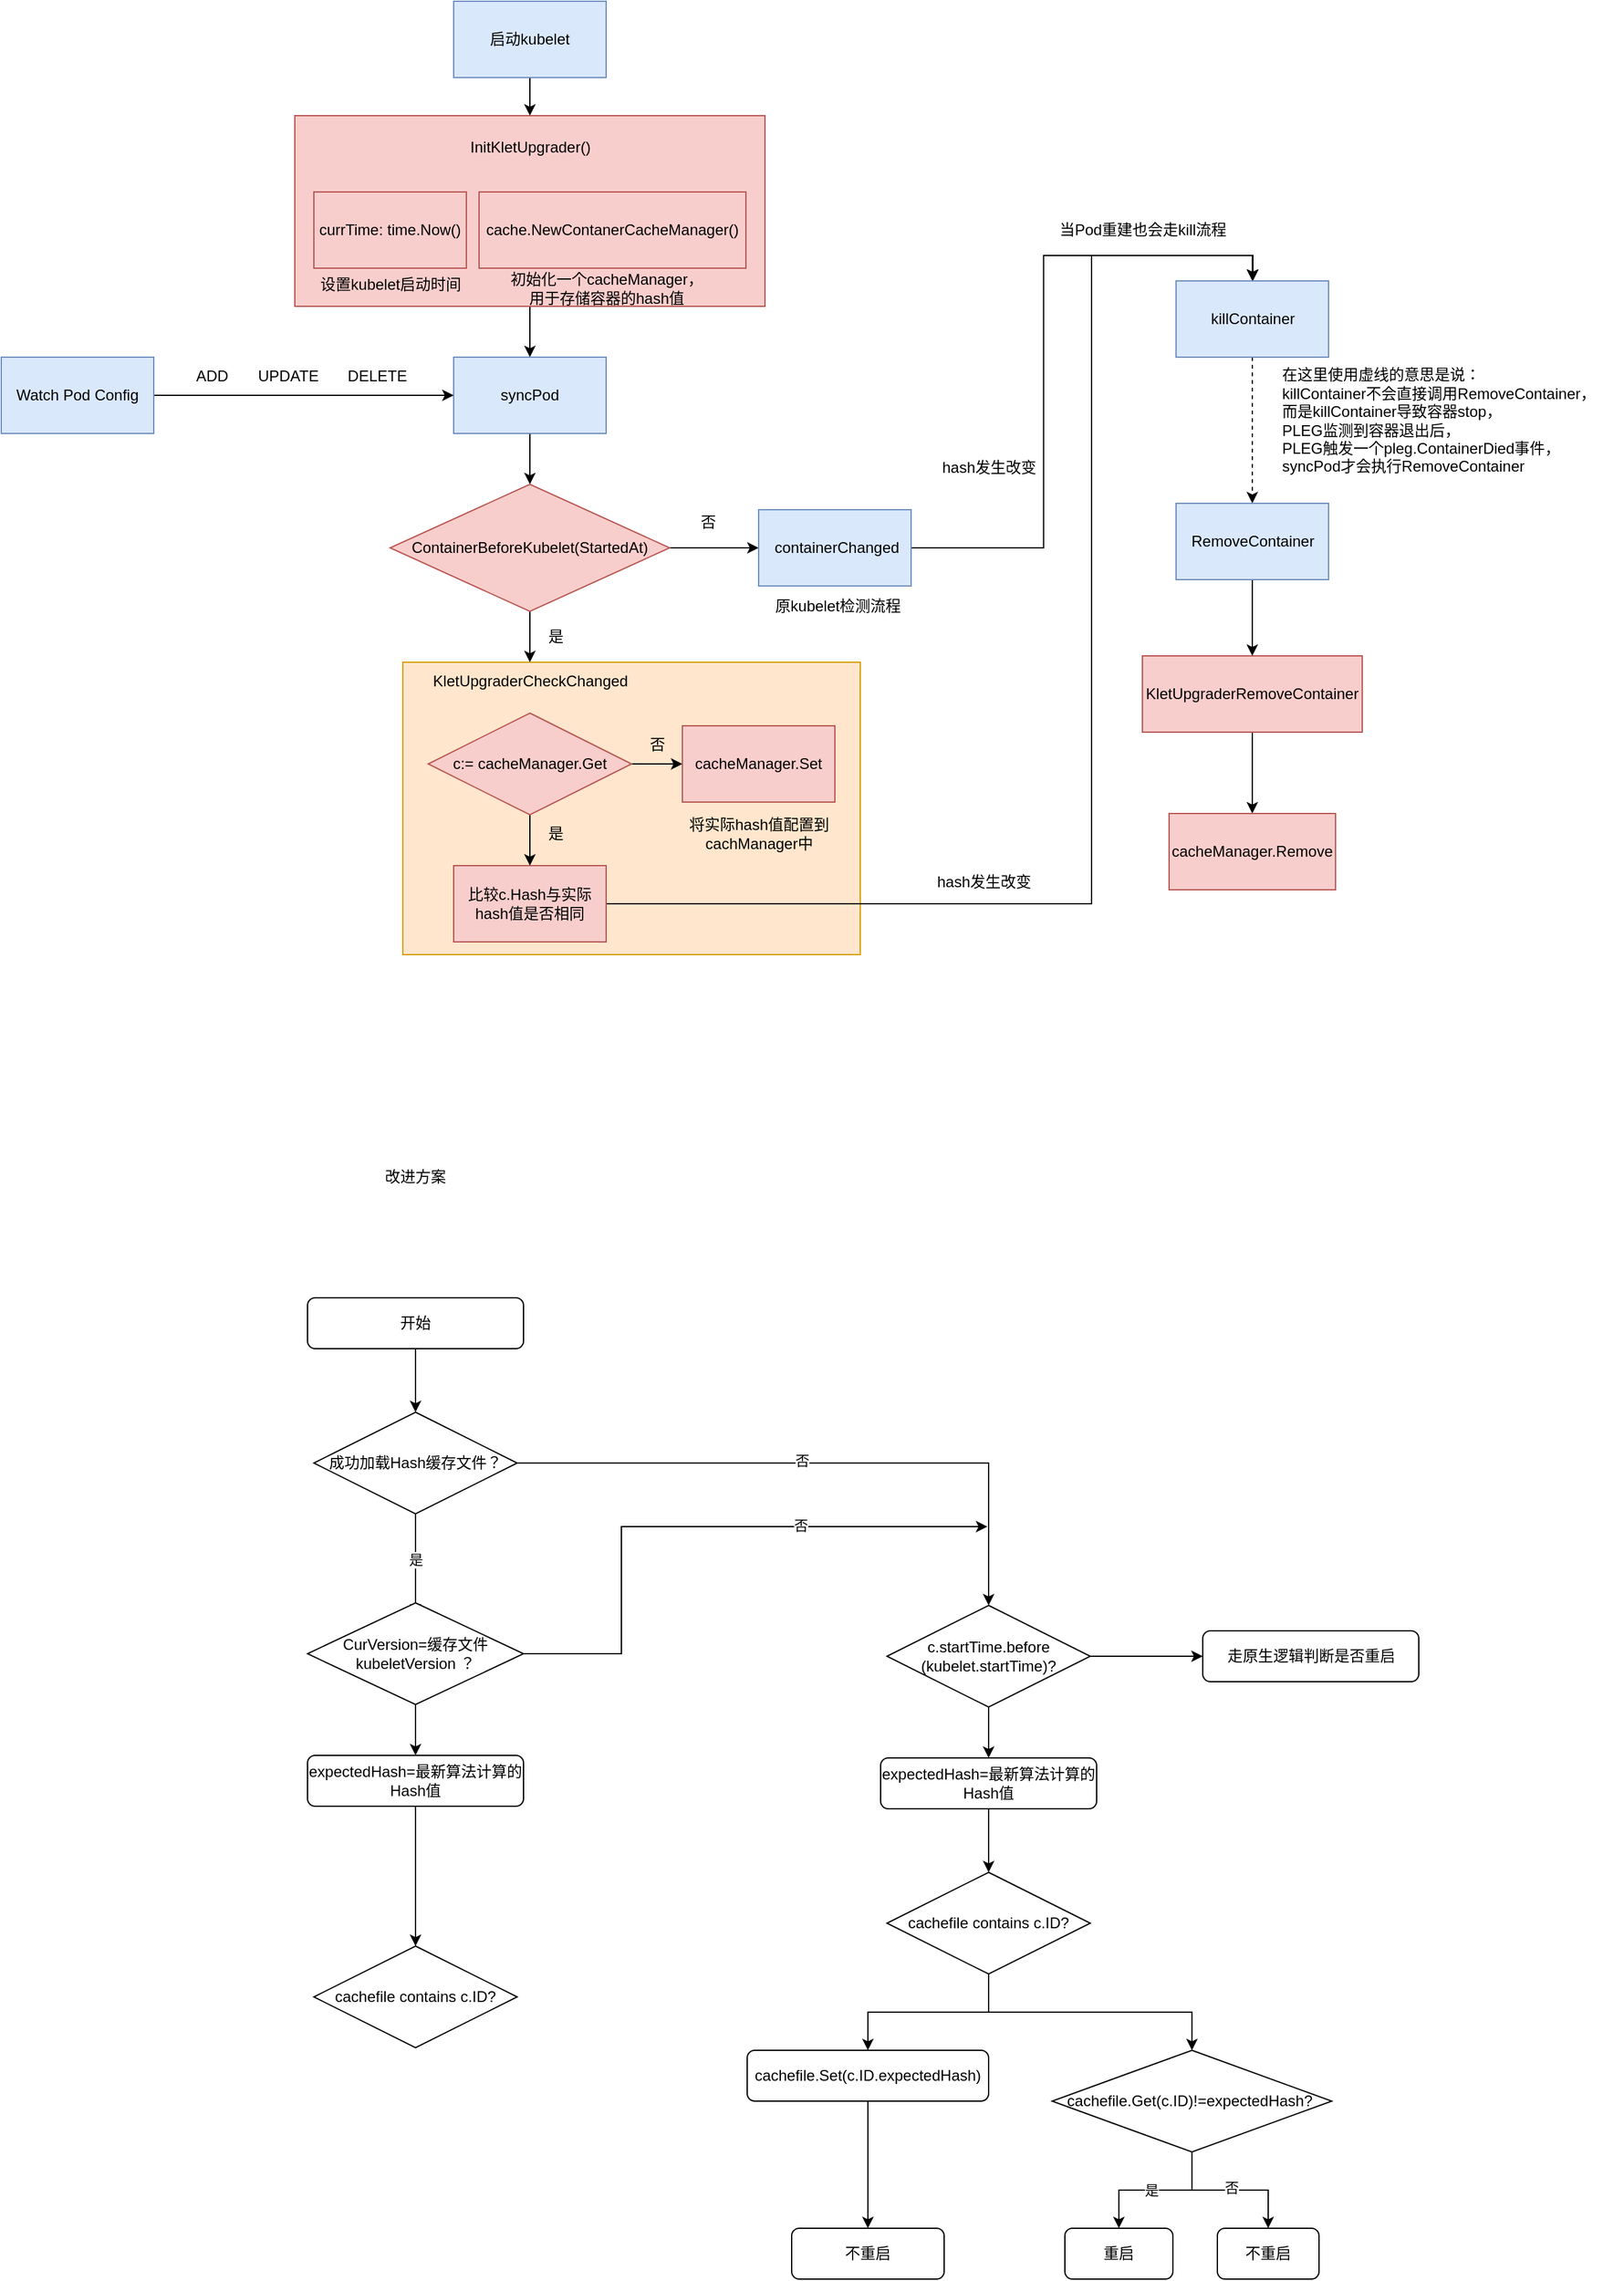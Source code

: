 <mxfile version="22.1.7" type="github">
  <diagram id="X08VomumUoIh8Yne1twp" name="第 1 页">
    <mxGraphModel dx="1434" dy="742" grid="1" gridSize="10" guides="1" tooltips="1" connect="1" arrows="1" fold="1" page="1" pageScale="1" pageWidth="3300" pageHeight="4681" math="0" shadow="0">
      <root>
        <mxCell id="0" />
        <mxCell id="1" parent="0" />
        <mxCell id="TsyQKbCZCgT8LZnBOGjz-36" value="" style="rounded=0;whiteSpace=wrap;html=1;fillColor=#ffe6cc;strokeColor=#d79b00;" parent="1" vertex="1">
          <mxGeometry x="330" y="700" width="360" height="230" as="geometry" />
        </mxCell>
        <mxCell id="TsyQKbCZCgT8LZnBOGjz-11" style="edgeStyle=orthogonalEdgeStyle;rounded=0;orthogonalLoop=1;jettySize=auto;html=1;exitX=0.5;exitY=1;exitDx=0;exitDy=0;entryX=0.5;entryY=0;entryDx=0;entryDy=0;" parent="1" source="TsyQKbCZCgT8LZnBOGjz-1" target="TsyQKbCZCgT8LZnBOGjz-2" edge="1">
          <mxGeometry relative="1" as="geometry" />
        </mxCell>
        <mxCell id="TsyQKbCZCgT8LZnBOGjz-1" value="启动kubelet" style="rounded=0;whiteSpace=wrap;html=1;fillColor=#dae8fc;strokeColor=#6c8ebf;" parent="1" vertex="1">
          <mxGeometry x="370" y="180" width="120" height="60" as="geometry" />
        </mxCell>
        <mxCell id="TsyQKbCZCgT8LZnBOGjz-12" style="edgeStyle=orthogonalEdgeStyle;rounded=0;orthogonalLoop=1;jettySize=auto;html=1;exitX=0.5;exitY=1;exitDx=0;exitDy=0;entryX=0.5;entryY=0;entryDx=0;entryDy=0;" parent="1" source="TsyQKbCZCgT8LZnBOGjz-2" target="TsyQKbCZCgT8LZnBOGjz-3" edge="1">
          <mxGeometry relative="1" as="geometry" />
        </mxCell>
        <mxCell id="TsyQKbCZCgT8LZnBOGjz-2" value="" style="rounded=0;whiteSpace=wrap;html=1;fillColor=#f8cecc;strokeColor=#b85450;" parent="1" vertex="1">
          <mxGeometry x="245" y="270" width="370" height="150" as="geometry" />
        </mxCell>
        <mxCell id="TsyQKbCZCgT8LZnBOGjz-13" style="edgeStyle=orthogonalEdgeStyle;rounded=0;orthogonalLoop=1;jettySize=auto;html=1;exitX=0.5;exitY=1;exitDx=0;exitDy=0;entryX=0.5;entryY=0;entryDx=0;entryDy=0;" parent="1" source="TsyQKbCZCgT8LZnBOGjz-3" target="TsyQKbCZCgT8LZnBOGjz-6" edge="1">
          <mxGeometry relative="1" as="geometry" />
        </mxCell>
        <mxCell id="TsyQKbCZCgT8LZnBOGjz-3" value="syncPod" style="rounded=0;whiteSpace=wrap;html=1;fillColor=#dae8fc;strokeColor=#6c8ebf;" parent="1" vertex="1">
          <mxGeometry x="370" y="460" width="120" height="60" as="geometry" />
        </mxCell>
        <mxCell id="TsyQKbCZCgT8LZnBOGjz-8" style="edgeStyle=orthogonalEdgeStyle;rounded=0;orthogonalLoop=1;jettySize=auto;html=1;exitX=0.5;exitY=1;exitDx=0;exitDy=0;entryX=0.5;entryY=0;entryDx=0;entryDy=0;" parent="1" source="TsyQKbCZCgT8LZnBOGjz-6" edge="1">
          <mxGeometry relative="1" as="geometry">
            <mxPoint x="430" y="700" as="targetPoint" />
          </mxGeometry>
        </mxCell>
        <mxCell id="TsyQKbCZCgT8LZnBOGjz-9" style="edgeStyle=orthogonalEdgeStyle;rounded=0;orthogonalLoop=1;jettySize=auto;html=1;exitX=1;exitY=0.5;exitDx=0;exitDy=0;entryX=0;entryY=0.5;entryDx=0;entryDy=0;" parent="1" source="TsyQKbCZCgT8LZnBOGjz-6" target="TsyQKbCZCgT8LZnBOGjz-7" edge="1">
          <mxGeometry relative="1" as="geometry" />
        </mxCell>
        <mxCell id="TsyQKbCZCgT8LZnBOGjz-6" value="ContainerBeforeKubelet(StartedAt)" style="rhombus;whiteSpace=wrap;html=1;fillColor=#f8cecc;strokeColor=#b85450;" parent="1" vertex="1">
          <mxGeometry x="320" y="560" width="220" height="100" as="geometry" />
        </mxCell>
        <mxCell id="TsyQKbCZCgT8LZnBOGjz-56" style="edgeStyle=orthogonalEdgeStyle;rounded=0;orthogonalLoop=1;jettySize=auto;html=1;exitX=1;exitY=0.5;exitDx=0;exitDy=0;entryX=0.5;entryY=0;entryDx=0;entryDy=0;" parent="1" source="TsyQKbCZCgT8LZnBOGjz-7" target="TsyQKbCZCgT8LZnBOGjz-51" edge="1">
          <mxGeometry relative="1" as="geometry" />
        </mxCell>
        <mxCell id="TsyQKbCZCgT8LZnBOGjz-7" value="&amp;nbsp;containerChanged" style="rounded=0;whiteSpace=wrap;html=1;fillColor=#dae8fc;strokeColor=#6c8ebf;" parent="1" vertex="1">
          <mxGeometry x="610" y="580" width="120" height="60" as="geometry" />
        </mxCell>
        <mxCell id="TsyQKbCZCgT8LZnBOGjz-14" value="否" style="text;html=1;align=center;verticalAlign=middle;resizable=0;points=[];autosize=1;strokeColor=none;fillColor=none;" parent="1" vertex="1">
          <mxGeometry x="550" y="575" width="40" height="30" as="geometry" />
        </mxCell>
        <mxCell id="TsyQKbCZCgT8LZnBOGjz-15" value="是" style="text;html=1;align=center;verticalAlign=middle;resizable=0;points=[];autosize=1;strokeColor=none;fillColor=none;" parent="1" vertex="1">
          <mxGeometry x="430" y="665" width="40" height="30" as="geometry" />
        </mxCell>
        <mxCell id="TsyQKbCZCgT8LZnBOGjz-31" value="currTime: time.Now()" style="rounded=0;whiteSpace=wrap;html=1;fillColor=#f8cecc;strokeColor=#b85450;" parent="1" vertex="1">
          <mxGeometry x="260" y="330" width="120" height="60" as="geometry" />
        </mxCell>
        <mxCell id="TsyQKbCZCgT8LZnBOGjz-32" value="cache.NewContanerCacheManager()" style="rounded=0;whiteSpace=wrap;html=1;fillColor=#f8cecc;strokeColor=#b85450;" parent="1" vertex="1">
          <mxGeometry x="390" y="330" width="210" height="60" as="geometry" />
        </mxCell>
        <mxCell id="TsyQKbCZCgT8LZnBOGjz-33" value="&lt;span style=&quot;&quot;&gt;InitKletUpgrader()&lt;/span&gt;" style="text;html=1;align=center;verticalAlign=middle;resizable=0;points=[];autosize=1;strokeColor=none;fillColor=none;" parent="1" vertex="1">
          <mxGeometry x="370" y="280" width="120" height="30" as="geometry" />
        </mxCell>
        <mxCell id="TsyQKbCZCgT8LZnBOGjz-58" style="edgeStyle=orthogonalEdgeStyle;rounded=0;orthogonalLoop=1;jettySize=auto;html=1;exitX=1;exitY=0.5;exitDx=0;exitDy=0;entryX=0.5;entryY=0;entryDx=0;entryDy=0;" parent="1" source="TsyQKbCZCgT8LZnBOGjz-37" target="TsyQKbCZCgT8LZnBOGjz-51" edge="1">
          <mxGeometry relative="1" as="geometry">
            <Array as="points">
              <mxPoint x="872" y="890" />
              <mxPoint x="872" y="380" />
              <mxPoint x="999" y="380" />
              <mxPoint x="999" y="400" />
            </Array>
          </mxGeometry>
        </mxCell>
        <mxCell id="TsyQKbCZCgT8LZnBOGjz-37" value="比较c.Hash与实际hash值是否相同" style="rounded=0;whiteSpace=wrap;html=1;fillColor=#f8cecc;strokeColor=#b85450;" parent="1" vertex="1">
          <mxGeometry x="370" y="860" width="120" height="60" as="geometry" />
        </mxCell>
        <mxCell id="TsyQKbCZCgT8LZnBOGjz-41" style="edgeStyle=orthogonalEdgeStyle;rounded=0;orthogonalLoop=1;jettySize=auto;html=1;exitX=1;exitY=0.5;exitDx=0;exitDy=0;entryX=0;entryY=0.5;entryDx=0;entryDy=0;" parent="1" source="TsyQKbCZCgT8LZnBOGjz-38" target="TsyQKbCZCgT8LZnBOGjz-39" edge="1">
          <mxGeometry relative="1" as="geometry" />
        </mxCell>
        <mxCell id="TsyQKbCZCgT8LZnBOGjz-42" style="edgeStyle=orthogonalEdgeStyle;rounded=0;orthogonalLoop=1;jettySize=auto;html=1;exitX=0.5;exitY=1;exitDx=0;exitDy=0;entryX=0.5;entryY=0;entryDx=0;entryDy=0;" parent="1" source="TsyQKbCZCgT8LZnBOGjz-38" target="TsyQKbCZCgT8LZnBOGjz-37" edge="1">
          <mxGeometry relative="1" as="geometry" />
        </mxCell>
        <mxCell id="TsyQKbCZCgT8LZnBOGjz-38" value="c:= cacheManager.Get" style="rhombus;whiteSpace=wrap;html=1;fillColor=#f8cecc;strokeColor=#b85450;" parent="1" vertex="1">
          <mxGeometry x="350" y="740" width="160" height="80" as="geometry" />
        </mxCell>
        <mxCell id="TsyQKbCZCgT8LZnBOGjz-39" value="cacheManager.Set" style="rounded=0;whiteSpace=wrap;html=1;fillColor=#f8cecc;strokeColor=#b85450;" parent="1" vertex="1">
          <mxGeometry x="550" y="750" width="120" height="60" as="geometry" />
        </mxCell>
        <mxCell id="TsyQKbCZCgT8LZnBOGjz-40" value="&lt;span style=&quot;&quot;&gt;KletUpgraderCheckChanged&lt;/span&gt;" style="text;html=1;align=center;verticalAlign=middle;resizable=0;points=[];autosize=1;strokeColor=none;fillColor=none;" parent="1" vertex="1">
          <mxGeometry x="340" y="700" width="180" height="30" as="geometry" />
        </mxCell>
        <mxCell id="TsyQKbCZCgT8LZnBOGjz-43" value="是" style="text;html=1;align=center;verticalAlign=middle;resizable=0;points=[];autosize=1;strokeColor=none;fillColor=none;" parent="1" vertex="1">
          <mxGeometry x="430" y="820" width="40" height="30" as="geometry" />
        </mxCell>
        <mxCell id="TsyQKbCZCgT8LZnBOGjz-44" value="否" style="text;html=1;align=center;verticalAlign=middle;resizable=0;points=[];autosize=1;strokeColor=none;fillColor=none;" parent="1" vertex="1">
          <mxGeometry x="510" y="750" width="40" height="30" as="geometry" />
        </mxCell>
        <mxCell id="TsyQKbCZCgT8LZnBOGjz-45" value="将实际hash值配置到&lt;br&gt;cachManager中" style="text;html=1;align=center;verticalAlign=middle;resizable=0;points=[];autosize=1;strokeColor=none;fillColor=none;" parent="1" vertex="1">
          <mxGeometry x="546" y="814.5" width="128" height="41" as="geometry" />
        </mxCell>
        <mxCell id="TsyQKbCZCgT8LZnBOGjz-46" value="设置kubelet启动时间" style="text;html=1;align=center;verticalAlign=middle;resizable=0;points=[];autosize=1;strokeColor=none;fillColor=none;" parent="1" vertex="1">
          <mxGeometry x="255.5" y="390" width="129" height="26" as="geometry" />
        </mxCell>
        <mxCell id="TsyQKbCZCgT8LZnBOGjz-47" value="初始化一个cacheManager，&lt;br&gt;用于存储容器的hash值" style="text;html=1;align=center;verticalAlign=middle;resizable=0;points=[];autosize=1;strokeColor=none;fillColor=none;" parent="1" vertex="1">
          <mxGeometry x="405" y="385" width="169" height="41" as="geometry" />
        </mxCell>
        <mxCell id="TsyQKbCZCgT8LZnBOGjz-48" value="原kubelet检测流程" style="text;html=1;align=center;verticalAlign=middle;resizable=0;points=[];autosize=1;strokeColor=none;fillColor=none;" parent="1" vertex="1">
          <mxGeometry x="613" y="643" width="117" height="26" as="geometry" />
        </mxCell>
        <mxCell id="Ekf6UQXlWdaxA95qZDJb-3" style="edgeStyle=orthogonalEdgeStyle;rounded=0;orthogonalLoop=1;jettySize=auto;html=1;exitX=0.5;exitY=1;exitDx=0;exitDy=0;entryX=0.5;entryY=0;entryDx=0;entryDy=0;dashed=1;" parent="1" source="TsyQKbCZCgT8LZnBOGjz-51" target="Ekf6UQXlWdaxA95qZDJb-1" edge="1">
          <mxGeometry relative="1" as="geometry" />
        </mxCell>
        <mxCell id="TsyQKbCZCgT8LZnBOGjz-51" value="killContainer" style="rounded=0;whiteSpace=wrap;html=1;fillColor=#dae8fc;strokeColor=#6c8ebf;" parent="1" vertex="1">
          <mxGeometry x="938.5" y="400" width="120" height="60" as="geometry" />
        </mxCell>
        <mxCell id="TsyQKbCZCgT8LZnBOGjz-61" style="edgeStyle=orthogonalEdgeStyle;rounded=0;orthogonalLoop=1;jettySize=auto;html=1;exitX=0.5;exitY=1;exitDx=0;exitDy=0;" parent="1" source="TsyQKbCZCgT8LZnBOGjz-52" target="TsyQKbCZCgT8LZnBOGjz-54" edge="1">
          <mxGeometry relative="1" as="geometry" />
        </mxCell>
        <mxCell id="TsyQKbCZCgT8LZnBOGjz-52" value="KletUpgraderRemoveContainer" style="rounded=0;whiteSpace=wrap;html=1;fillColor=#f8cecc;strokeColor=#b85450;" parent="1" vertex="1">
          <mxGeometry x="912" y="695" width="173" height="60" as="geometry" />
        </mxCell>
        <mxCell id="TsyQKbCZCgT8LZnBOGjz-54" value="cacheManager.Remove" style="rounded=0;whiteSpace=wrap;html=1;fillColor=#f8cecc;strokeColor=#b85450;" parent="1" vertex="1">
          <mxGeometry x="933" y="819" width="131" height="60" as="geometry" />
        </mxCell>
        <mxCell id="TsyQKbCZCgT8LZnBOGjz-57" value="hash发生改变" style="text;html=1;align=center;verticalAlign=middle;resizable=0;points=[];autosize=1;strokeColor=none;fillColor=none;" parent="1" vertex="1">
          <mxGeometry x="745" y="534" width="92" height="26" as="geometry" />
        </mxCell>
        <mxCell id="TsyQKbCZCgT8LZnBOGjz-59" value="hash发生改变" style="text;html=1;align=center;verticalAlign=middle;resizable=0;points=[];autosize=1;strokeColor=none;fillColor=none;" parent="1" vertex="1">
          <mxGeometry x="741" y="860" width="92" height="26" as="geometry" />
        </mxCell>
        <mxCell id="TsyQKbCZCgT8LZnBOGjz-62" value="当Pod重建也会走kill流程" style="text;html=1;align=center;verticalAlign=middle;resizable=0;points=[];autosize=1;strokeColor=none;fillColor=none;" parent="1" vertex="1">
          <mxGeometry x="837" y="347" width="149" height="26" as="geometry" />
        </mxCell>
        <mxCell id="xDdGaNGWfIoi0RZwzz1z-3" style="edgeStyle=orthogonalEdgeStyle;rounded=0;orthogonalLoop=1;jettySize=auto;html=1;exitX=1;exitY=0.5;exitDx=0;exitDy=0;entryX=0;entryY=0.5;entryDx=0;entryDy=0;" parent="1" source="xDdGaNGWfIoi0RZwzz1z-2" target="TsyQKbCZCgT8LZnBOGjz-3" edge="1">
          <mxGeometry relative="1" as="geometry" />
        </mxCell>
        <mxCell id="xDdGaNGWfIoi0RZwzz1z-2" value="Watch Pod Config" style="rounded=0;whiteSpace=wrap;html=1;fillColor=#dae8fc;strokeColor=#6c8ebf;" parent="1" vertex="1">
          <mxGeometry x="14" y="460" width="120" height="60" as="geometry" />
        </mxCell>
        <mxCell id="xDdGaNGWfIoi0RZwzz1z-4" value="ADD" style="text;html=1;strokeColor=none;fillColor=none;align=center;verticalAlign=middle;whiteSpace=wrap;rounded=0;" parent="1" vertex="1">
          <mxGeometry x="150" y="460" width="60" height="30" as="geometry" />
        </mxCell>
        <mxCell id="xDdGaNGWfIoi0RZwzz1z-5" value="UPDATE" style="text;html=1;strokeColor=none;fillColor=none;align=center;verticalAlign=middle;whiteSpace=wrap;rounded=0;" parent="1" vertex="1">
          <mxGeometry x="210" y="460" width="60" height="30" as="geometry" />
        </mxCell>
        <mxCell id="xDdGaNGWfIoi0RZwzz1z-6" value="DELETE" style="text;html=1;strokeColor=none;fillColor=none;align=center;verticalAlign=middle;whiteSpace=wrap;rounded=0;" parent="1" vertex="1">
          <mxGeometry x="280" y="460" width="60" height="30" as="geometry" />
        </mxCell>
        <mxCell id="Ekf6UQXlWdaxA95qZDJb-4" style="edgeStyle=orthogonalEdgeStyle;rounded=0;orthogonalLoop=1;jettySize=auto;html=1;exitX=0.5;exitY=1;exitDx=0;exitDy=0;entryX=0.5;entryY=0;entryDx=0;entryDy=0;" parent="1" source="Ekf6UQXlWdaxA95qZDJb-1" target="TsyQKbCZCgT8LZnBOGjz-52" edge="1">
          <mxGeometry relative="1" as="geometry" />
        </mxCell>
        <mxCell id="Ekf6UQXlWdaxA95qZDJb-1" value="RemoveContainer" style="rounded=0;whiteSpace=wrap;html=1;fillColor=#dae8fc;strokeColor=#6c8ebf;" parent="1" vertex="1">
          <mxGeometry x="938.5" y="575" width="120" height="60" as="geometry" />
        </mxCell>
        <mxCell id="Ekf6UQXlWdaxA95qZDJb-5" value="在这里使用虚线的意思是说：&lt;br&gt;killContainer不会直接调用RemoveContainer，&lt;br&gt;而是killContainer导致容器stop，&lt;br&gt;PLEG监测到容器退出后，&lt;br&gt;PLEG触发一个pleg.ContainerDied事件，&lt;br&gt;syncPod才会执行RemoveContainer" style="text;html=1;align=left;verticalAlign=middle;resizable=0;points=[];autosize=1;strokeColor=none;fillColor=none;" parent="1" vertex="1">
          <mxGeometry x="1020" y="460" width="270" height="100" as="geometry" />
        </mxCell>
        <mxCell id="SOO87dWuf3kkd2oeQRvu-1" value="改进方案" style="text;html=1;strokeColor=none;fillColor=none;align=center;verticalAlign=middle;whiteSpace=wrap;rounded=0;" vertex="1" parent="1">
          <mxGeometry x="310" y="1090" width="60" height="30" as="geometry" />
        </mxCell>
        <mxCell id="SOO87dWuf3kkd2oeQRvu-9" style="edgeStyle=orthogonalEdgeStyle;rounded=0;orthogonalLoop=1;jettySize=auto;html=1;exitX=0.5;exitY=1;exitDx=0;exitDy=0;entryX=0.5;entryY=0;entryDx=0;entryDy=0;" edge="1" parent="1" source="SOO87dWuf3kkd2oeQRvu-3" target="SOO87dWuf3kkd2oeQRvu-8">
          <mxGeometry relative="1" as="geometry" />
        </mxCell>
        <mxCell id="SOO87dWuf3kkd2oeQRvu-3" value="开始" style="rounded=1;whiteSpace=wrap;html=1;" vertex="1" parent="1">
          <mxGeometry x="255" y="1200" width="170" height="40" as="geometry" />
        </mxCell>
        <mxCell id="SOO87dWuf3kkd2oeQRvu-6" style="edgeStyle=orthogonalEdgeStyle;rounded=0;orthogonalLoop=1;jettySize=auto;html=1;exitX=1;exitY=0.5;exitDx=0;exitDy=0;entryX=0;entryY=0.5;entryDx=0;entryDy=0;" edge="1" parent="1" source="SOO87dWuf3kkd2oeQRvu-4" target="SOO87dWuf3kkd2oeQRvu-5">
          <mxGeometry relative="1" as="geometry" />
        </mxCell>
        <mxCell id="SOO87dWuf3kkd2oeQRvu-29" style="edgeStyle=orthogonalEdgeStyle;rounded=0;orthogonalLoop=1;jettySize=auto;html=1;exitX=0.5;exitY=1;exitDx=0;exitDy=0;entryX=0.5;entryY=0;entryDx=0;entryDy=0;" edge="1" parent="1" source="SOO87dWuf3kkd2oeQRvu-4" target="SOO87dWuf3kkd2oeQRvu-18">
          <mxGeometry relative="1" as="geometry" />
        </mxCell>
        <mxCell id="SOO87dWuf3kkd2oeQRvu-4" value="c.startTime.before&lt;br&gt;(kubelet.startTime)?" style="rhombus;whiteSpace=wrap;html=1;" vertex="1" parent="1">
          <mxGeometry x="711" y="1442" width="160" height="80" as="geometry" />
        </mxCell>
        <mxCell id="SOO87dWuf3kkd2oeQRvu-5" value="走原生逻辑判断是否重启" style="rounded=1;whiteSpace=wrap;html=1;" vertex="1" parent="1">
          <mxGeometry x="959.5" y="1462" width="170" height="40" as="geometry" />
        </mxCell>
        <mxCell id="SOO87dWuf3kkd2oeQRvu-12" style="edgeStyle=orthogonalEdgeStyle;rounded=0;orthogonalLoop=1;jettySize=auto;html=1;exitX=1;exitY=0.5;exitDx=0;exitDy=0;entryX=0.5;entryY=0;entryDx=0;entryDy=0;" edge="1" parent="1" source="SOO87dWuf3kkd2oeQRvu-8" target="SOO87dWuf3kkd2oeQRvu-4">
          <mxGeometry relative="1" as="geometry" />
        </mxCell>
        <mxCell id="SOO87dWuf3kkd2oeQRvu-47" value="否" style="edgeLabel;html=1;align=center;verticalAlign=middle;resizable=0;points=[];" vertex="1" connectable="0" parent="SOO87dWuf3kkd2oeQRvu-12">
          <mxGeometry x="-0.072" y="3" relative="1" as="geometry">
            <mxPoint y="1" as="offset" />
          </mxGeometry>
        </mxCell>
        <mxCell id="SOO87dWuf3kkd2oeQRvu-23" style="edgeStyle=orthogonalEdgeStyle;rounded=0;orthogonalLoop=1;jettySize=auto;html=1;exitX=0.5;exitY=1;exitDx=0;exitDy=0;entryX=0.5;entryY=0;entryDx=0;entryDy=0;" edge="1" parent="1" source="SOO87dWuf3kkd2oeQRvu-8">
          <mxGeometry relative="1" as="geometry">
            <mxPoint x="340" y="1450" as="targetPoint" />
          </mxGeometry>
        </mxCell>
        <mxCell id="SOO87dWuf3kkd2oeQRvu-26" value="是" style="edgeLabel;html=1;align=center;verticalAlign=middle;resizable=0;points=[];" vertex="1" connectable="0" parent="SOO87dWuf3kkd2oeQRvu-23">
          <mxGeometry x="-0.106" relative="1" as="geometry">
            <mxPoint as="offset" />
          </mxGeometry>
        </mxCell>
        <mxCell id="SOO87dWuf3kkd2oeQRvu-8" value="成功加载Hash缓存文件？" style="rhombus;whiteSpace=wrap;html=1;" vertex="1" parent="1">
          <mxGeometry x="260" y="1290" width="160" height="80" as="geometry" />
        </mxCell>
        <mxCell id="SOO87dWuf3kkd2oeQRvu-34" style="edgeStyle=orthogonalEdgeStyle;rounded=0;orthogonalLoop=1;jettySize=auto;html=1;exitX=0.5;exitY=1;exitDx=0;exitDy=0;entryX=0.5;entryY=0;entryDx=0;entryDy=0;" edge="1" parent="1" source="SOO87dWuf3kkd2oeQRvu-18" target="SOO87dWuf3kkd2oeQRvu-31">
          <mxGeometry relative="1" as="geometry" />
        </mxCell>
        <mxCell id="SOO87dWuf3kkd2oeQRvu-18" value="expectedHash=最新算法计算的Hash值" style="rounded=1;whiteSpace=wrap;html=1;" vertex="1" parent="1">
          <mxGeometry x="706" y="1562" width="170" height="40" as="geometry" />
        </mxCell>
        <mxCell id="SOO87dWuf3kkd2oeQRvu-21" style="edgeStyle=orthogonalEdgeStyle;rounded=0;orthogonalLoop=1;jettySize=auto;html=1;exitX=0.5;exitY=1;exitDx=0;exitDy=0;entryX=0.5;entryY=0;entryDx=0;entryDy=0;" edge="1" parent="1" source="SOO87dWuf3kkd2oeQRvu-19" target="SOO87dWuf3kkd2oeQRvu-20">
          <mxGeometry relative="1" as="geometry" />
        </mxCell>
        <mxCell id="SOO87dWuf3kkd2oeQRvu-19" value="expectedHash=最新算法计算的Hash值" style="rounded=1;whiteSpace=wrap;html=1;" vertex="1" parent="1">
          <mxGeometry x="255" y="1560" width="170" height="40" as="geometry" />
        </mxCell>
        <mxCell id="SOO87dWuf3kkd2oeQRvu-20" value="cachefile contains c.ID?" style="rhombus;whiteSpace=wrap;html=1;" vertex="1" parent="1">
          <mxGeometry x="260" y="1710" width="160" height="80" as="geometry" />
        </mxCell>
        <mxCell id="SOO87dWuf3kkd2oeQRvu-27" style="edgeStyle=orthogonalEdgeStyle;rounded=0;orthogonalLoop=1;jettySize=auto;html=1;exitX=1;exitY=0.5;exitDx=0;exitDy=0;" edge="1" parent="1" source="SOO87dWuf3kkd2oeQRvu-25">
          <mxGeometry relative="1" as="geometry">
            <mxPoint x="790" y="1380" as="targetPoint" />
            <mxPoint x="467" y="1480" as="sourcePoint" />
            <Array as="points">
              <mxPoint x="502" y="1480" />
              <mxPoint x="502" y="1380" />
            </Array>
          </mxGeometry>
        </mxCell>
        <mxCell id="SOO87dWuf3kkd2oeQRvu-46" value="否" style="edgeLabel;html=1;align=center;verticalAlign=middle;resizable=0;points=[];" vertex="1" connectable="0" parent="SOO87dWuf3kkd2oeQRvu-27">
          <mxGeometry x="0.368" y="2" relative="1" as="geometry">
            <mxPoint y="1" as="offset" />
          </mxGeometry>
        </mxCell>
        <mxCell id="SOO87dWuf3kkd2oeQRvu-30" style="edgeStyle=orthogonalEdgeStyle;rounded=0;orthogonalLoop=1;jettySize=auto;html=1;exitX=0.5;exitY=1;exitDx=0;exitDy=0;entryX=0.5;entryY=0;entryDx=0;entryDy=0;" edge="1" parent="1" source="SOO87dWuf3kkd2oeQRvu-25" target="SOO87dWuf3kkd2oeQRvu-19">
          <mxGeometry relative="1" as="geometry" />
        </mxCell>
        <mxCell id="SOO87dWuf3kkd2oeQRvu-25" value="CurVersion=缓存文件&lt;br&gt;kubeletVersion ？" style="rhombus;whiteSpace=wrap;html=1;" vertex="1" parent="1">
          <mxGeometry x="255" y="1440" width="170" height="80" as="geometry" />
        </mxCell>
        <mxCell id="SOO87dWuf3kkd2oeQRvu-39" style="edgeStyle=orthogonalEdgeStyle;rounded=0;orthogonalLoop=1;jettySize=auto;html=1;exitX=0.5;exitY=1;exitDx=0;exitDy=0;" edge="1" parent="1" source="SOO87dWuf3kkd2oeQRvu-31" target="SOO87dWuf3kkd2oeQRvu-32">
          <mxGeometry relative="1" as="geometry" />
        </mxCell>
        <mxCell id="SOO87dWuf3kkd2oeQRvu-40" style="edgeStyle=orthogonalEdgeStyle;rounded=0;orthogonalLoop=1;jettySize=auto;html=1;exitX=0.5;exitY=1;exitDx=0;exitDy=0;entryX=0.5;entryY=0;entryDx=0;entryDy=0;" edge="1" parent="1" source="SOO87dWuf3kkd2oeQRvu-31" target="SOO87dWuf3kkd2oeQRvu-33">
          <mxGeometry relative="1" as="geometry" />
        </mxCell>
        <mxCell id="SOO87dWuf3kkd2oeQRvu-31" value="cachefile contains c.ID?" style="rhombus;whiteSpace=wrap;html=1;" vertex="1" parent="1">
          <mxGeometry x="711" y="1652" width="160" height="80" as="geometry" />
        </mxCell>
        <mxCell id="SOO87dWuf3kkd2oeQRvu-41" style="edgeStyle=orthogonalEdgeStyle;rounded=0;orthogonalLoop=1;jettySize=auto;html=1;exitX=0.5;exitY=1;exitDx=0;exitDy=0;entryX=0.5;entryY=0;entryDx=0;entryDy=0;" edge="1" parent="1" source="SOO87dWuf3kkd2oeQRvu-32" target="SOO87dWuf3kkd2oeQRvu-36">
          <mxGeometry relative="1" as="geometry" />
        </mxCell>
        <mxCell id="SOO87dWuf3kkd2oeQRvu-32" value="cachefile.Set(c.ID.expectedHash)" style="rounded=1;whiteSpace=wrap;html=1;" vertex="1" parent="1">
          <mxGeometry x="601" y="1792" width="190" height="40" as="geometry" />
        </mxCell>
        <mxCell id="SOO87dWuf3kkd2oeQRvu-42" style="edgeStyle=orthogonalEdgeStyle;rounded=0;orthogonalLoop=1;jettySize=auto;html=1;exitX=0.5;exitY=1;exitDx=0;exitDy=0;entryX=0.5;entryY=0;entryDx=0;entryDy=0;" edge="1" parent="1" source="SOO87dWuf3kkd2oeQRvu-33" target="SOO87dWuf3kkd2oeQRvu-37">
          <mxGeometry relative="1" as="geometry" />
        </mxCell>
        <mxCell id="SOO87dWuf3kkd2oeQRvu-44" value="是" style="edgeLabel;html=1;align=center;verticalAlign=middle;resizable=0;points=[];" vertex="1" connectable="0" parent="SOO87dWuf3kkd2oeQRvu-42">
          <mxGeometry x="0.055" relative="1" as="geometry">
            <mxPoint as="offset" />
          </mxGeometry>
        </mxCell>
        <mxCell id="SOO87dWuf3kkd2oeQRvu-43" style="edgeStyle=orthogonalEdgeStyle;rounded=0;orthogonalLoop=1;jettySize=auto;html=1;exitX=0.5;exitY=1;exitDx=0;exitDy=0;entryX=0.5;entryY=0;entryDx=0;entryDy=0;" edge="1" parent="1" source="SOO87dWuf3kkd2oeQRvu-33" target="SOO87dWuf3kkd2oeQRvu-38">
          <mxGeometry relative="1" as="geometry" />
        </mxCell>
        <mxCell id="SOO87dWuf3kkd2oeQRvu-45" value="否" style="edgeLabel;html=1;align=center;verticalAlign=middle;resizable=0;points=[];" vertex="1" connectable="0" parent="SOO87dWuf3kkd2oeQRvu-43">
          <mxGeometry x="0.017" y="2" relative="1" as="geometry">
            <mxPoint as="offset" />
          </mxGeometry>
        </mxCell>
        <mxCell id="SOO87dWuf3kkd2oeQRvu-33" value="cachefile.Get(c.ID)!=expectedHash?&amp;nbsp;" style="rhombus;whiteSpace=wrap;html=1;" vertex="1" parent="1">
          <mxGeometry x="841" y="1792" width="220" height="80" as="geometry" />
        </mxCell>
        <mxCell id="SOO87dWuf3kkd2oeQRvu-36" value="不重启" style="rounded=1;whiteSpace=wrap;html=1;" vertex="1" parent="1">
          <mxGeometry x="636" y="1932" width="120" height="40" as="geometry" />
        </mxCell>
        <mxCell id="SOO87dWuf3kkd2oeQRvu-37" value="&lt;span style=&quot;font-weight: 400;&quot;&gt;重启&lt;/span&gt;" style="rounded=1;whiteSpace=wrap;html=1;fontStyle=1" vertex="1" parent="1">
          <mxGeometry x="851" y="1932" width="85" height="40" as="geometry" />
        </mxCell>
        <mxCell id="SOO87dWuf3kkd2oeQRvu-38" value="&lt;span style=&quot;font-weight: normal;&quot;&gt;不重启&lt;/span&gt;" style="rounded=1;whiteSpace=wrap;html=1;fontStyle=1" vertex="1" parent="1">
          <mxGeometry x="971" y="1932" width="80" height="40" as="geometry" />
        </mxCell>
      </root>
    </mxGraphModel>
  </diagram>
</mxfile>
